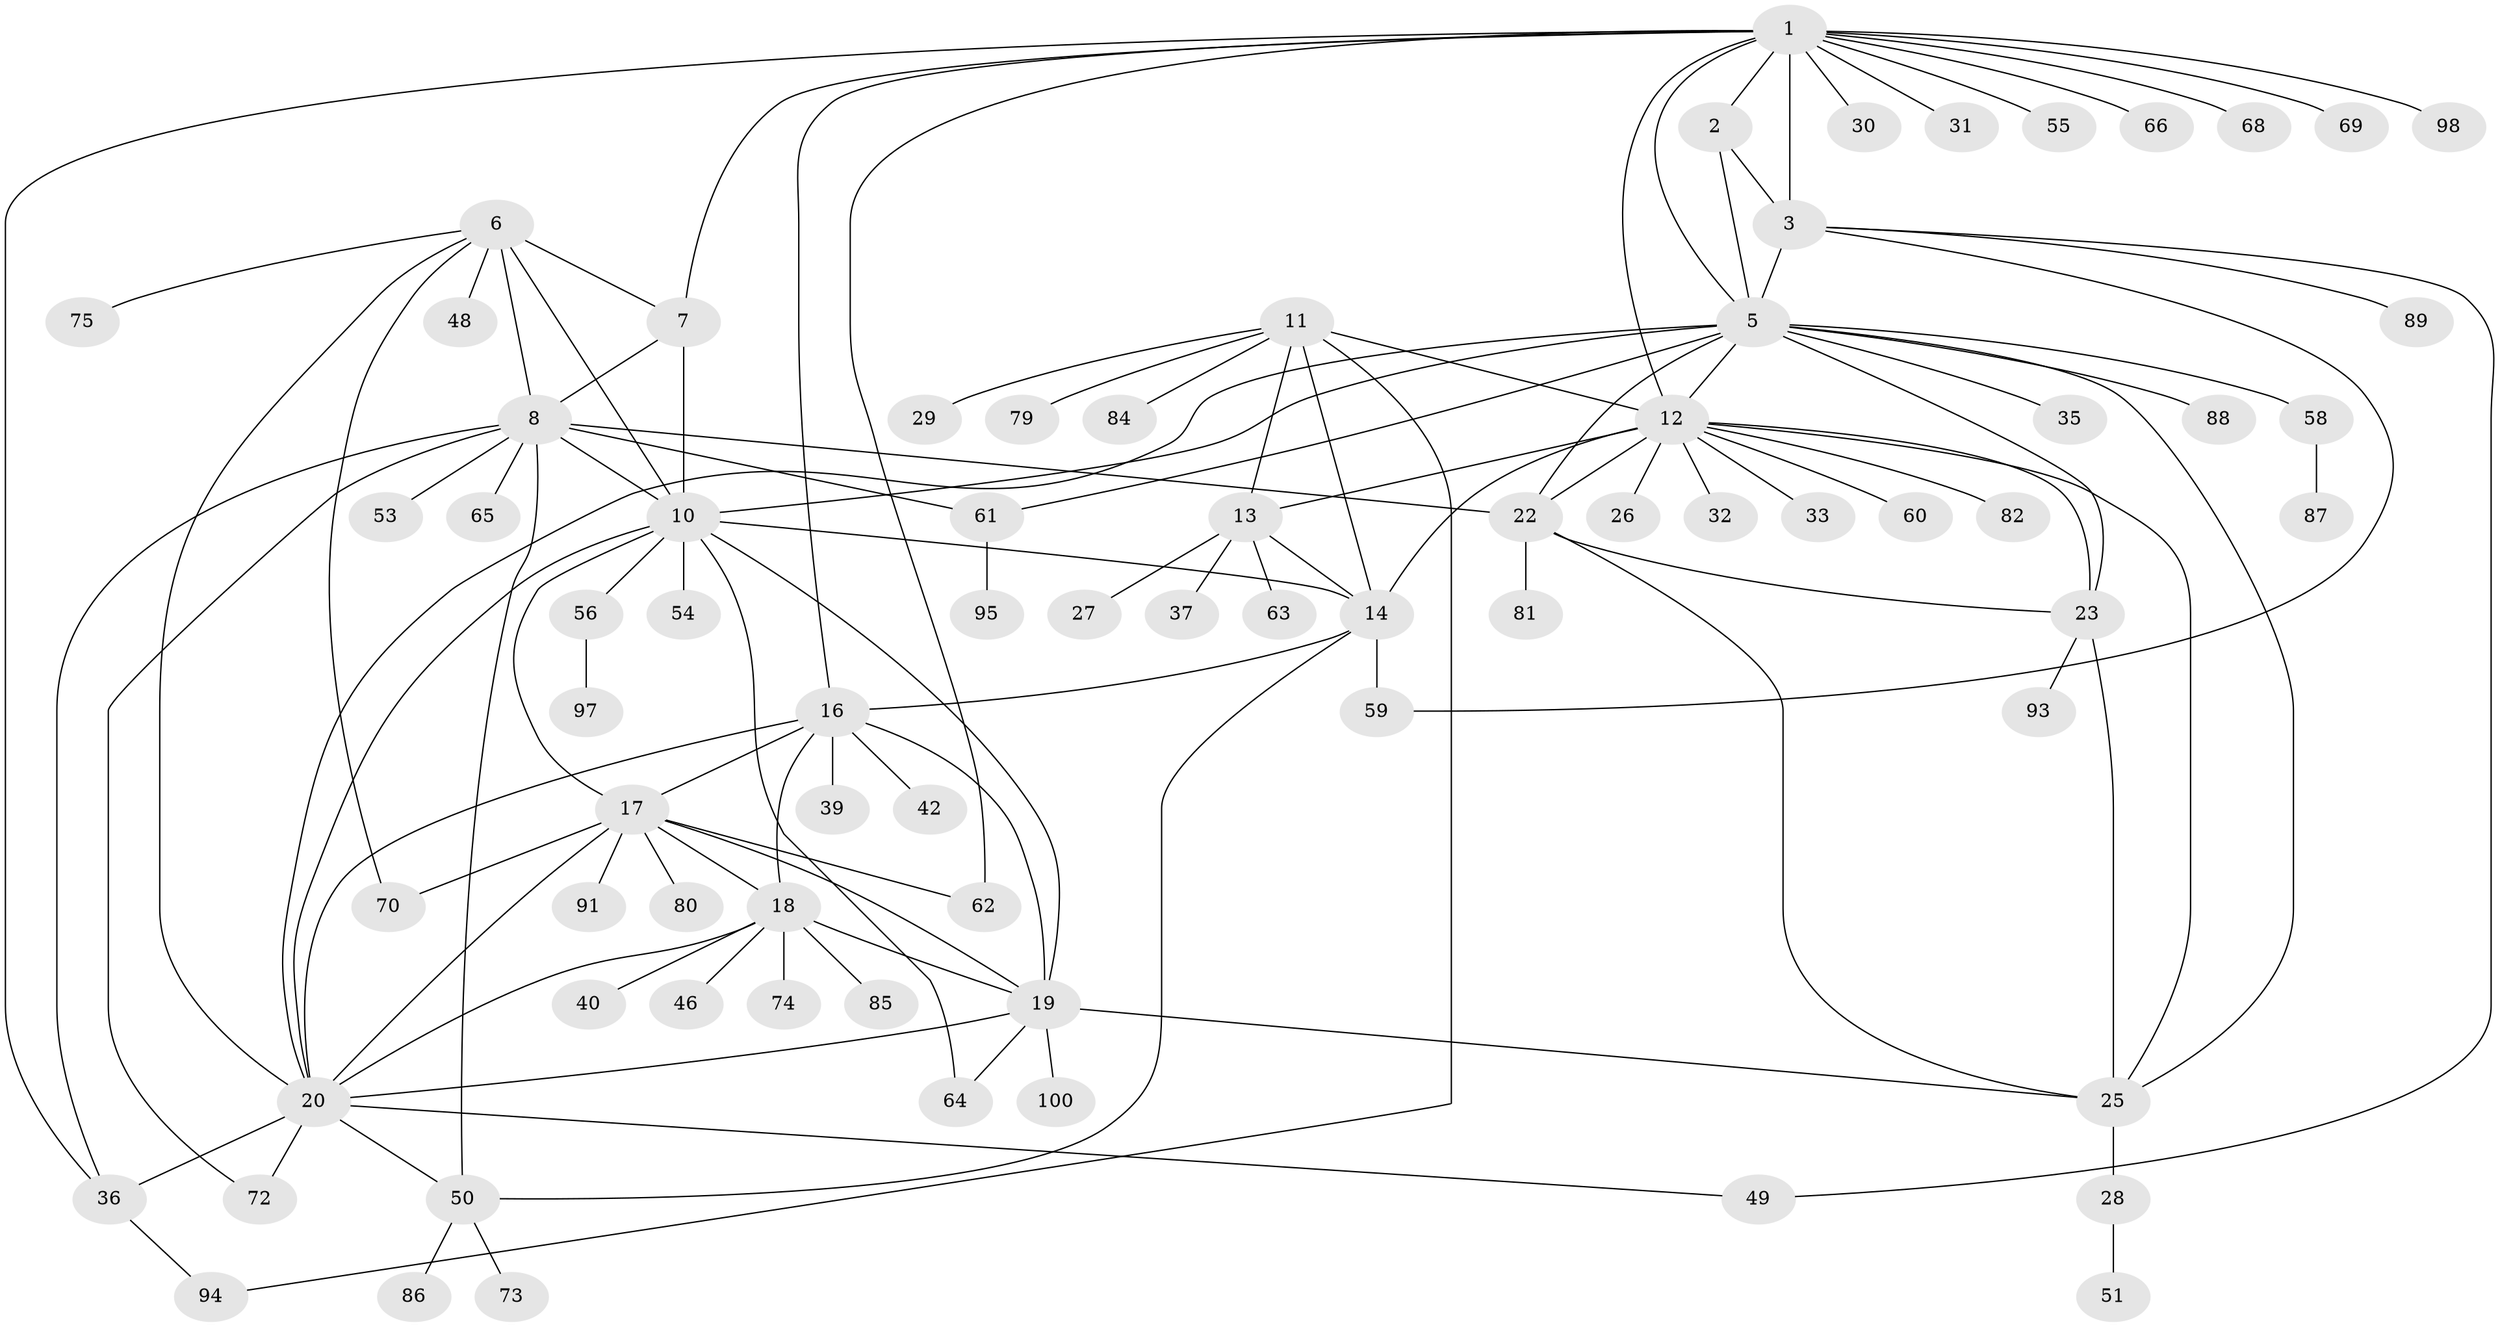 // original degree distribution, {17: 0.01, 4: 0.05, 5: 0.03, 6: 0.03, 10: 0.01, 8: 0.07, 12: 0.02, 9: 0.02, 7: 0.03, 11: 0.01, 1: 0.53, 3: 0.03, 2: 0.16}
// Generated by graph-tools (version 1.1) at 2025/42/03/06/25 10:42:08]
// undirected, 76 vertices, 119 edges
graph export_dot {
graph [start="1"]
  node [color=gray90,style=filled];
  1 [super="+83"];
  2;
  3 [super="+4"];
  5 [super="+21"];
  6 [super="+45"];
  7 [super="+9"];
  8 [super="+90"];
  10 [super="+99"];
  11 [super="+15"];
  12 [super="+24"];
  13 [super="+41"];
  14 [super="+43"];
  16 [super="+67"];
  17 [super="+44"];
  18 [super="+92"];
  19 [super="+96"];
  20 [super="+38"];
  22 [super="+77"];
  23 [super="+34"];
  25 [super="+71"];
  26;
  27;
  28 [super="+57"];
  29;
  30;
  31;
  32;
  33;
  35;
  36;
  37;
  39;
  40;
  42 [super="+47"];
  46;
  48;
  49;
  50 [super="+52"];
  51;
  53;
  54;
  55;
  56;
  58;
  59;
  60;
  61;
  62;
  63;
  64;
  65;
  66;
  68;
  69;
  70 [super="+78"];
  72;
  73 [super="+76"];
  74;
  75;
  79;
  80;
  81;
  82;
  84;
  85;
  86;
  87;
  88;
  89;
  91;
  93;
  94;
  95;
  97;
  98;
  100;
  1 -- 2;
  1 -- 3 [weight=2];
  1 -- 5;
  1 -- 12;
  1 -- 30;
  1 -- 31;
  1 -- 36;
  1 -- 55;
  1 -- 62;
  1 -- 66;
  1 -- 68;
  1 -- 69;
  1 -- 98;
  1 -- 16;
  1 -- 7;
  2 -- 3 [weight=2];
  2 -- 5;
  3 -- 5 [weight=2];
  3 -- 89;
  3 -- 49;
  3 -- 59;
  5 -- 20;
  5 -- 58;
  5 -- 61;
  5 -- 88;
  5 -- 35;
  5 -- 22;
  5 -- 23;
  5 -- 25;
  5 -- 12;
  5 -- 10;
  6 -- 7 [weight=2];
  6 -- 8;
  6 -- 10;
  6 -- 48;
  6 -- 70;
  6 -- 75;
  6 -- 20;
  7 -- 8 [weight=2];
  7 -- 10 [weight=2];
  8 -- 10;
  8 -- 22;
  8 -- 36;
  8 -- 53;
  8 -- 61;
  8 -- 65;
  8 -- 72;
  8 -- 50;
  10 -- 14;
  10 -- 20;
  10 -- 54;
  10 -- 56;
  10 -- 64;
  10 -- 19;
  10 -- 17;
  11 -- 12 [weight=2];
  11 -- 13 [weight=2];
  11 -- 14 [weight=2];
  11 -- 29;
  11 -- 79;
  11 -- 84;
  11 -- 94;
  12 -- 13;
  12 -- 14;
  12 -- 32;
  12 -- 60;
  12 -- 33;
  12 -- 82;
  12 -- 22;
  12 -- 23;
  12 -- 25;
  12 -- 26;
  13 -- 14;
  13 -- 27;
  13 -- 37;
  13 -- 63;
  14 -- 16;
  14 -- 50;
  14 -- 59;
  16 -- 17;
  16 -- 18;
  16 -- 19;
  16 -- 20;
  16 -- 39;
  16 -- 42;
  17 -- 18;
  17 -- 19;
  17 -- 20;
  17 -- 80;
  17 -- 91;
  17 -- 62;
  17 -- 70;
  18 -- 19;
  18 -- 20;
  18 -- 40;
  18 -- 46;
  18 -- 74;
  18 -- 85;
  19 -- 20;
  19 -- 25;
  19 -- 64;
  19 -- 100;
  20 -- 49;
  20 -- 50;
  20 -- 72;
  20 -- 36;
  22 -- 23;
  22 -- 25;
  22 -- 81;
  23 -- 25;
  23 -- 93;
  25 -- 28;
  28 -- 51;
  36 -- 94;
  50 -- 73;
  50 -- 86;
  56 -- 97;
  58 -- 87;
  61 -- 95;
}
